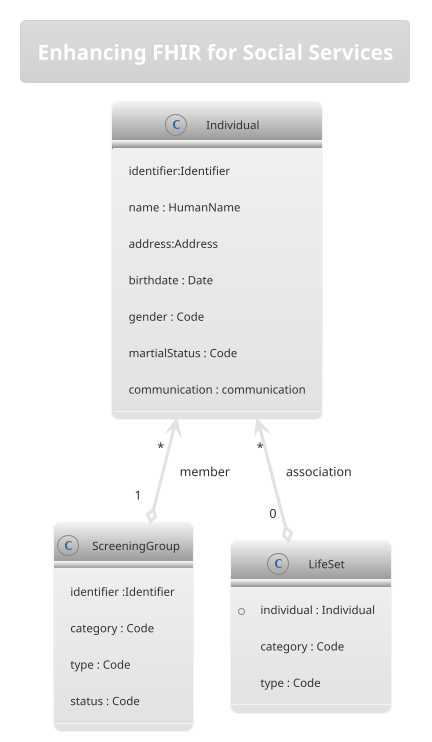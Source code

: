 @startuml


scale 620 width
scale 620 height

!theme toy

skinparam headerFontSize 20
header "Figure 1"
@startuml
!theme lightgray

title Enhancing FHIR for Social Services

class Individual {
identifier:Identifier
name : HumanName
address:Address
birthdate : Date
gender : Code
martialStatus : Code
communication : communication
}

 

ScreeningGroup : identifier :Identifier
ScreeningGroup : category : Code
ScreeningGroup : type : Code
ScreeningGroup : status : Code

class ScreeningGroup {

}

class LifeSet {
    
+ individual : Individual
}

LifeSet : category : Code
LifeSet : type : Code
 

Individual "*" <--o "0" LifeSet : association

Individual "*" <--o "1" ScreeningGroup : member

   

 

   
 
@enduml